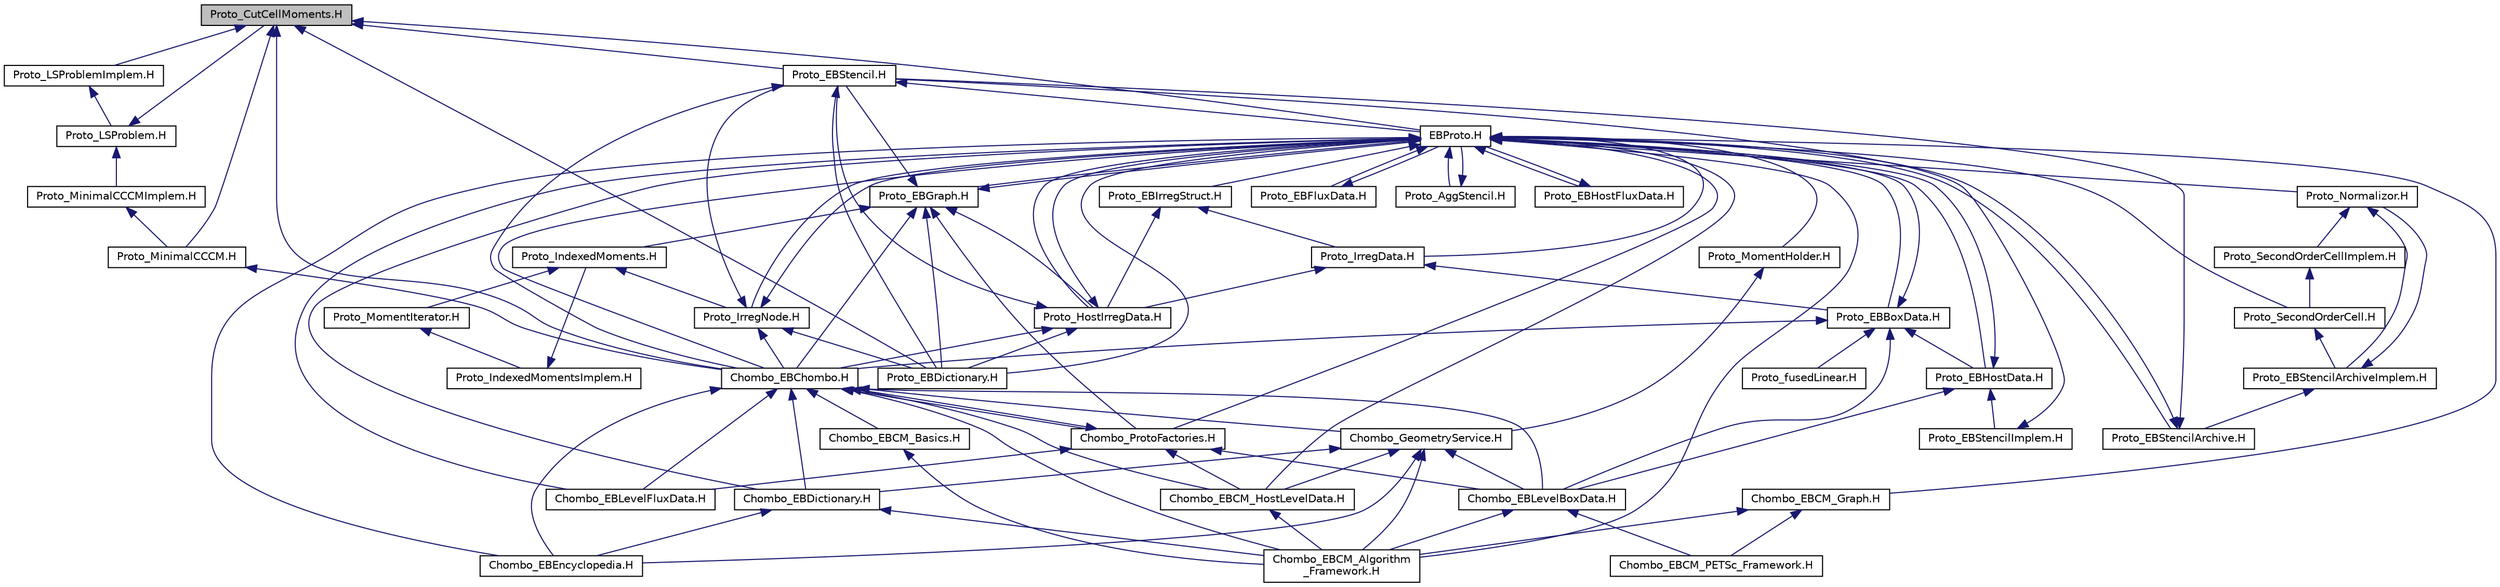 digraph "Proto_CutCellMoments.H"
{
  edge [fontname="Helvetica",fontsize="10",labelfontname="Helvetica",labelfontsize="10"];
  node [fontname="Helvetica",fontsize="10",shape=record];
  Node52 [label="Proto_CutCellMoments.H",height=0.2,width=0.4,color="black", fillcolor="grey75", style="filled", fontcolor="black"];
  Node52 -> Node53 [dir="back",color="midnightblue",fontsize="10",style="solid",fontname="Helvetica"];
  Node53 [label="Proto_EBStencil.H",height=0.2,width=0.4,color="black", fillcolor="white", style="filled",URL="$Proto__EBStencil_8H.html"];
  Node53 -> Node54 [dir="back",color="midnightblue",fontsize="10",style="solid",fontname="Helvetica"];
  Node54 [label="EBProto.H",height=0.2,width=0.4,color="black", fillcolor="white", style="filled",URL="$EBProto_8H.html"];
  Node54 -> Node55 [dir="back",color="midnightblue",fontsize="10",style="solid",fontname="Helvetica"];
  Node55 [label="Chombo_EBCM_Algorithm\l_Framework.H",height=0.2,width=0.4,color="black", fillcolor="white", style="filled",URL="$Chombo__EBCM__Algorithm__Framework_8H.html"];
  Node54 -> Node56 [dir="back",color="midnightblue",fontsize="10",style="solid",fontname="Helvetica"];
  Node56 [label="Chombo_EBCM_Graph.H",height=0.2,width=0.4,color="black", fillcolor="white", style="filled",URL="$Chombo__EBCM__Graph_8H.html"];
  Node56 -> Node55 [dir="back",color="midnightblue",fontsize="10",style="solid",fontname="Helvetica"];
  Node56 -> Node57 [dir="back",color="midnightblue",fontsize="10",style="solid",fontname="Helvetica"];
  Node57 [label="Chombo_EBCM_PETSc_Framework.H",height=0.2,width=0.4,color="black", fillcolor="white", style="filled",URL="$Chombo__EBCM__PETSc__Framework_8H.html"];
  Node54 -> Node58 [dir="back",color="midnightblue",fontsize="10",style="solid",fontname="Helvetica"];
  Node58 [label="Chombo_EBCM_HostLevelData.H",height=0.2,width=0.4,color="black", fillcolor="white", style="filled",URL="$Chombo__EBCM__HostLevelData_8H.html"];
  Node58 -> Node55 [dir="back",color="midnightblue",fontsize="10",style="solid",fontname="Helvetica"];
  Node54 -> Node59 [dir="back",color="midnightblue",fontsize="10",style="solid",fontname="Helvetica"];
  Node59 [label="Proto_HostIrregData.H",height=0.2,width=0.4,color="black", fillcolor="white", style="filled",URL="$Proto__HostIrregData_8H.html"];
  Node59 -> Node54 [dir="back",color="midnightblue",fontsize="10",style="solid",fontname="Helvetica"];
  Node59 -> Node53 [dir="back",color="midnightblue",fontsize="10",style="solid",fontname="Helvetica"];
  Node59 -> Node60 [dir="back",color="midnightblue",fontsize="10",style="solid",fontname="Helvetica"];
  Node60 [label="Proto_EBDictionary.H",height=0.2,width=0.4,color="black", fillcolor="white", style="filled",URL="$Proto__EBDictionary_8H.html"];
  Node59 -> Node61 [dir="back",color="midnightblue",fontsize="10",style="solid",fontname="Helvetica"];
  Node61 [label="Chombo_EBChombo.H",height=0.2,width=0.4,color="black", fillcolor="white", style="filled",URL="$Chombo__EBChombo_8H.html"];
  Node61 -> Node55 [dir="back",color="midnightblue",fontsize="10",style="solid",fontname="Helvetica"];
  Node61 -> Node58 [dir="back",color="midnightblue",fontsize="10",style="solid",fontname="Helvetica"];
  Node61 -> Node62 [dir="back",color="midnightblue",fontsize="10",style="solid",fontname="Helvetica"];
  Node62 [label="Chombo_EBCM_Basics.H",height=0.2,width=0.4,color="black", fillcolor="white", style="filled",URL="$Chombo__EBCM__Basics_8H.html"];
  Node62 -> Node55 [dir="back",color="midnightblue",fontsize="10",style="solid",fontname="Helvetica"];
  Node61 -> Node63 [dir="back",color="midnightblue",fontsize="10",style="solid",fontname="Helvetica"];
  Node63 [label="Chombo_ProtoFactories.H",height=0.2,width=0.4,color="black", fillcolor="white", style="filled",URL="$Chombo__ProtoFactories_8H.html"];
  Node63 -> Node58 [dir="back",color="midnightblue",fontsize="10",style="solid",fontname="Helvetica"];
  Node63 -> Node61 [dir="back",color="midnightblue",fontsize="10",style="solid",fontname="Helvetica"];
  Node63 -> Node64 [dir="back",color="midnightblue",fontsize="10",style="solid",fontname="Helvetica"];
  Node64 [label="Chombo_EBLevelBoxData.H",height=0.2,width=0.4,color="black", fillcolor="white", style="filled",URL="$Chombo__EBLevelBoxData_8H.html"];
  Node64 -> Node55 [dir="back",color="midnightblue",fontsize="10",style="solid",fontname="Helvetica"];
  Node64 -> Node57 [dir="back",color="midnightblue",fontsize="10",style="solid",fontname="Helvetica"];
  Node63 -> Node65 [dir="back",color="midnightblue",fontsize="10",style="solid",fontname="Helvetica"];
  Node65 [label="Chombo_EBLevelFluxData.H",height=0.2,width=0.4,color="black", fillcolor="white", style="filled",URL="$Chombo__EBLevelFluxData_8H.html"];
  Node61 -> Node66 [dir="back",color="midnightblue",fontsize="10",style="solid",fontname="Helvetica"];
  Node66 [label="Chombo_EBDictionary.H",height=0.2,width=0.4,color="black", fillcolor="white", style="filled",URL="$Chombo__EBDictionary_8H.html"];
  Node66 -> Node55 [dir="back",color="midnightblue",fontsize="10",style="solid",fontname="Helvetica"];
  Node66 -> Node67 [dir="back",color="midnightblue",fontsize="10",style="solid",fontname="Helvetica"];
  Node67 [label="Chombo_EBEncyclopedia.H",height=0.2,width=0.4,color="black", fillcolor="white", style="filled",URL="$Chombo__EBEncyclopedia_8H.html"];
  Node61 -> Node68 [dir="back",color="midnightblue",fontsize="10",style="solid",fontname="Helvetica"];
  Node68 [label="Chombo_GeometryService.H",height=0.2,width=0.4,color="black", fillcolor="white", style="filled",URL="$Chombo__GeometryService_8H.html"];
  Node68 -> Node55 [dir="back",color="midnightblue",fontsize="10",style="solid",fontname="Helvetica"];
  Node68 -> Node58 [dir="back",color="midnightblue",fontsize="10",style="solid",fontname="Helvetica"];
  Node68 -> Node66 [dir="back",color="midnightblue",fontsize="10",style="solid",fontname="Helvetica"];
  Node68 -> Node67 [dir="back",color="midnightblue",fontsize="10",style="solid",fontname="Helvetica"];
  Node68 -> Node64 [dir="back",color="midnightblue",fontsize="10",style="solid",fontname="Helvetica"];
  Node61 -> Node67 [dir="back",color="midnightblue",fontsize="10",style="solid",fontname="Helvetica"];
  Node61 -> Node64 [dir="back",color="midnightblue",fontsize="10",style="solid",fontname="Helvetica"];
  Node61 -> Node65 [dir="back",color="midnightblue",fontsize="10",style="solid",fontname="Helvetica"];
  Node54 -> Node69 [dir="back",color="midnightblue",fontsize="10",style="solid",fontname="Helvetica"];
  Node69 [label="Proto_EBIrregStruct.H",height=0.2,width=0.4,color="black", fillcolor="white", style="filled",URL="$Proto__EBIrregStruct_8H.html"];
  Node69 -> Node59 [dir="back",color="midnightblue",fontsize="10",style="solid",fontname="Helvetica"];
  Node69 -> Node70 [dir="back",color="midnightblue",fontsize="10",style="solid",fontname="Helvetica"];
  Node70 [label="Proto_IrregData.H",height=0.2,width=0.4,color="black", fillcolor="white", style="filled",URL="$Proto__IrregData_8H.html"];
  Node70 -> Node59 [dir="back",color="midnightblue",fontsize="10",style="solid",fontname="Helvetica"];
  Node70 -> Node71 [dir="back",color="midnightblue",fontsize="10",style="solid",fontname="Helvetica"];
  Node71 [label="Proto_EBBoxData.H",height=0.2,width=0.4,color="black", fillcolor="white", style="filled",URL="$Proto__EBBoxData_8H.html"];
  Node71 -> Node54 [dir="back",color="midnightblue",fontsize="10",style="solid",fontname="Helvetica"];
  Node71 -> Node72 [dir="back",color="midnightblue",fontsize="10",style="solid",fontname="Helvetica"];
  Node72 [label="Proto_EBHostData.H",height=0.2,width=0.4,color="black", fillcolor="white", style="filled",URL="$Proto__EBHostData_8H.html"];
  Node72 -> Node73 [dir="back",color="midnightblue",fontsize="10",style="solid",fontname="Helvetica"];
  Node73 [label="Proto_EBStencilImplem.H",height=0.2,width=0.4,color="black", fillcolor="white", style="filled",URL="$Proto__EBStencilImplem_8H.html"];
  Node73 -> Node53 [dir="back",color="midnightblue",fontsize="10",style="solid",fontname="Helvetica"];
  Node72 -> Node54 [dir="back",color="midnightblue",fontsize="10",style="solid",fontname="Helvetica"];
  Node72 -> Node64 [dir="back",color="midnightblue",fontsize="10",style="solid",fontname="Helvetica"];
  Node71 -> Node74 [dir="back",color="midnightblue",fontsize="10",style="solid",fontname="Helvetica"];
  Node74 [label="Proto_fusedLinear.H",height=0.2,width=0.4,color="black", fillcolor="white", style="filled",URL="$Proto__fusedLinear_8H.html"];
  Node71 -> Node61 [dir="back",color="midnightblue",fontsize="10",style="solid",fontname="Helvetica"];
  Node71 -> Node64 [dir="back",color="midnightblue",fontsize="10",style="solid",fontname="Helvetica"];
  Node54 -> Node70 [dir="back",color="midnightblue",fontsize="10",style="solid",fontname="Helvetica"];
  Node54 -> Node75 [dir="back",color="midnightblue",fontsize="10",style="solid",fontname="Helvetica"];
  Node75 [label="Proto_IrregNode.H",height=0.2,width=0.4,color="black", fillcolor="white", style="filled",URL="$Proto__IrregNode_8H.html"];
  Node75 -> Node54 [dir="back",color="midnightblue",fontsize="10",style="solid",fontname="Helvetica"];
  Node75 -> Node53 [dir="back",color="midnightblue",fontsize="10",style="solid",fontname="Helvetica"];
  Node75 -> Node60 [dir="back",color="midnightblue",fontsize="10",style="solid",fontname="Helvetica"];
  Node75 -> Node61 [dir="back",color="midnightblue",fontsize="10",style="solid",fontname="Helvetica"];
  Node54 -> Node76 [dir="back",color="midnightblue",fontsize="10",style="solid",fontname="Helvetica"];
  Node76 [label="Proto_EBGraph.H",height=0.2,width=0.4,color="black", fillcolor="white", style="filled",URL="$Proto__EBGraph_8H.html"];
  Node76 -> Node59 [dir="back",color="midnightblue",fontsize="10",style="solid",fontname="Helvetica"];
  Node76 -> Node77 [dir="back",color="midnightblue",fontsize="10",style="solid",fontname="Helvetica"];
  Node77 [label="Proto_IndexedMoments.H",height=0.2,width=0.4,color="black", fillcolor="white", style="filled",URL="$Proto__IndexedMoments_8H.html"];
  Node77 -> Node75 [dir="back",color="midnightblue",fontsize="10",style="solid",fontname="Helvetica"];
  Node77 -> Node78 [dir="back",color="midnightblue",fontsize="10",style="solid",fontname="Helvetica"];
  Node78 [label="Proto_MomentIterator.H",height=0.2,width=0.4,color="black", fillcolor="white", style="filled",URL="$Proto__MomentIterator_8H.html"];
  Node78 -> Node79 [dir="back",color="midnightblue",fontsize="10",style="solid",fontname="Helvetica"];
  Node79 [label="Proto_IndexedMomentsImplem.H",height=0.2,width=0.4,color="black", fillcolor="white", style="filled",URL="$Proto__IndexedMomentsImplem_8H.html"];
  Node79 -> Node77 [dir="back",color="midnightblue",fontsize="10",style="solid",fontname="Helvetica"];
  Node76 -> Node54 [dir="back",color="midnightblue",fontsize="10",style="solid",fontname="Helvetica"];
  Node76 -> Node53 [dir="back",color="midnightblue",fontsize="10",style="solid",fontname="Helvetica"];
  Node76 -> Node60 [dir="back",color="midnightblue",fontsize="10",style="solid",fontname="Helvetica"];
  Node76 -> Node61 [dir="back",color="midnightblue",fontsize="10",style="solid",fontname="Helvetica"];
  Node76 -> Node63 [dir="back",color="midnightblue",fontsize="10",style="solid",fontname="Helvetica"];
  Node54 -> Node71 [dir="back",color="midnightblue",fontsize="10",style="solid",fontname="Helvetica"];
  Node54 -> Node80 [dir="back",color="midnightblue",fontsize="10",style="solid",fontname="Helvetica"];
  Node80 [label="Proto_EBFluxData.H",height=0.2,width=0.4,color="black", fillcolor="white", style="filled",URL="$Proto__EBFluxData_8H.html"];
  Node80 -> Node54 [dir="back",color="midnightblue",fontsize="10",style="solid",fontname="Helvetica"];
  Node54 -> Node81 [dir="back",color="midnightblue",fontsize="10",style="solid",fontname="Helvetica"];
  Node81 [label="Proto_AggStencil.H",height=0.2,width=0.4,color="black", fillcolor="white", style="filled",URL="$Proto__AggStencil_8H.html"];
  Node81 -> Node54 [dir="back",color="midnightblue",fontsize="10",style="solid",fontname="Helvetica"];
  Node54 -> Node82 [dir="back",color="midnightblue",fontsize="10",style="solid",fontname="Helvetica"];
  Node82 [label="Proto_EBStencilArchive.H",height=0.2,width=0.4,color="black", fillcolor="white", style="filled",URL="$Proto__EBStencilArchive_8H.html"];
  Node82 -> Node53 [dir="back",color="midnightblue",fontsize="10",style="solid",fontname="Helvetica"];
  Node82 -> Node54 [dir="back",color="midnightblue",fontsize="10",style="solid",fontname="Helvetica"];
  Node54 -> Node83 [dir="back",color="midnightblue",fontsize="10",style="solid",fontname="Helvetica"];
  Node83 [label="Proto_Normalizor.H",height=0.2,width=0.4,color="black", fillcolor="white", style="filled",URL="$Proto__Normalizor_8H.html"];
  Node83 -> Node84 [dir="back",color="midnightblue",fontsize="10",style="solid",fontname="Helvetica"];
  Node84 [label="Proto_EBStencilArchiveImplem.H",height=0.2,width=0.4,color="black", fillcolor="white", style="filled",URL="$Proto__EBStencilArchiveImplem_8H.html"];
  Node84 -> Node82 [dir="back",color="midnightblue",fontsize="10",style="solid",fontname="Helvetica"];
  Node84 -> Node83 [dir="back",color="midnightblue",fontsize="10",style="solid",fontname="Helvetica"];
  Node83 -> Node85 [dir="back",color="midnightblue",fontsize="10",style="solid",fontname="Helvetica"];
  Node85 [label="Proto_SecondOrderCellImplem.H",height=0.2,width=0.4,color="black", fillcolor="white", style="filled",URL="$Proto__SecondOrderCellImplem_8H.html"];
  Node85 -> Node86 [dir="back",color="midnightblue",fontsize="10",style="solid",fontname="Helvetica"];
  Node86 [label="Proto_SecondOrderCell.H",height=0.2,width=0.4,color="black", fillcolor="white", style="filled",URL="$Proto__SecondOrderCell_8H.html"];
  Node86 -> Node84 [dir="back",color="midnightblue",fontsize="10",style="solid",fontname="Helvetica"];
  Node54 -> Node86 [dir="back",color="midnightblue",fontsize="10",style="solid",fontname="Helvetica"];
  Node54 -> Node72 [dir="back",color="midnightblue",fontsize="10",style="solid",fontname="Helvetica"];
  Node54 -> Node87 [dir="back",color="midnightblue",fontsize="10",style="solid",fontname="Helvetica"];
  Node87 [label="Proto_EBHostFluxData.H",height=0.2,width=0.4,color="black", fillcolor="white", style="filled",URL="$Proto__EBHostFluxData_8H.html"];
  Node87 -> Node54 [dir="back",color="midnightblue",fontsize="10",style="solid",fontname="Helvetica"];
  Node54 -> Node60 [dir="back",color="midnightblue",fontsize="10",style="solid",fontname="Helvetica"];
  Node54 -> Node88 [dir="back",color="midnightblue",fontsize="10",style="solid",fontname="Helvetica"];
  Node88 [label="Proto_MomentHolder.H",height=0.2,width=0.4,color="black", fillcolor="white", style="filled",URL="$Proto__MomentHolder_8H.html"];
  Node88 -> Node68 [dir="back",color="midnightblue",fontsize="10",style="solid",fontname="Helvetica"];
  Node54 -> Node61 [dir="back",color="midnightblue",fontsize="10",style="solid",fontname="Helvetica"];
  Node54 -> Node63 [dir="back",color="midnightblue",fontsize="10",style="solid",fontname="Helvetica"];
  Node54 -> Node66 [dir="back",color="midnightblue",fontsize="10",style="solid",fontname="Helvetica"];
  Node54 -> Node67 [dir="back",color="midnightblue",fontsize="10",style="solid",fontname="Helvetica"];
  Node54 -> Node65 [dir="back",color="midnightblue",fontsize="10",style="solid",fontname="Helvetica"];
  Node53 -> Node60 [dir="back",color="midnightblue",fontsize="10",style="solid",fontname="Helvetica"];
  Node53 -> Node61 [dir="back",color="midnightblue",fontsize="10",style="solid",fontname="Helvetica"];
  Node52 -> Node89 [dir="back",color="midnightblue",fontsize="10",style="solid",fontname="Helvetica"];
  Node89 [label="Proto_LSProblemImplem.H",height=0.2,width=0.4,color="black", fillcolor="white", style="filled",URL="$Proto__LSProblemImplem_8H.html"];
  Node89 -> Node90 [dir="back",color="midnightblue",fontsize="10",style="solid",fontname="Helvetica"];
  Node90 [label="Proto_LSProblem.H",height=0.2,width=0.4,color="black", fillcolor="white", style="filled",URL="$Proto__LSProblem_8H.html"];
  Node90 -> Node52 [dir="back",color="midnightblue",fontsize="10",style="solid",fontname="Helvetica"];
  Node90 -> Node91 [dir="back",color="midnightblue",fontsize="10",style="solid",fontname="Helvetica"];
  Node91 [label="Proto_MinimalCCCMImplem.H",height=0.2,width=0.4,color="black", fillcolor="white", style="filled",URL="$Proto__MinimalCCCMImplem_8H.html"];
  Node91 -> Node92 [dir="back",color="midnightblue",fontsize="10",style="solid",fontname="Helvetica"];
  Node92 [label="Proto_MinimalCCCM.H",height=0.2,width=0.4,color="black", fillcolor="white", style="filled",URL="$Proto__MinimalCCCM_8H.html"];
  Node92 -> Node61 [dir="back",color="midnightblue",fontsize="10",style="solid",fontname="Helvetica"];
  Node52 -> Node54 [dir="back",color="midnightblue",fontsize="10",style="solid",fontname="Helvetica"];
  Node52 -> Node60 [dir="back",color="midnightblue",fontsize="10",style="solid",fontname="Helvetica"];
  Node52 -> Node92 [dir="back",color="midnightblue",fontsize="10",style="solid",fontname="Helvetica"];
  Node52 -> Node61 [dir="back",color="midnightblue",fontsize="10",style="solid",fontname="Helvetica"];
}
